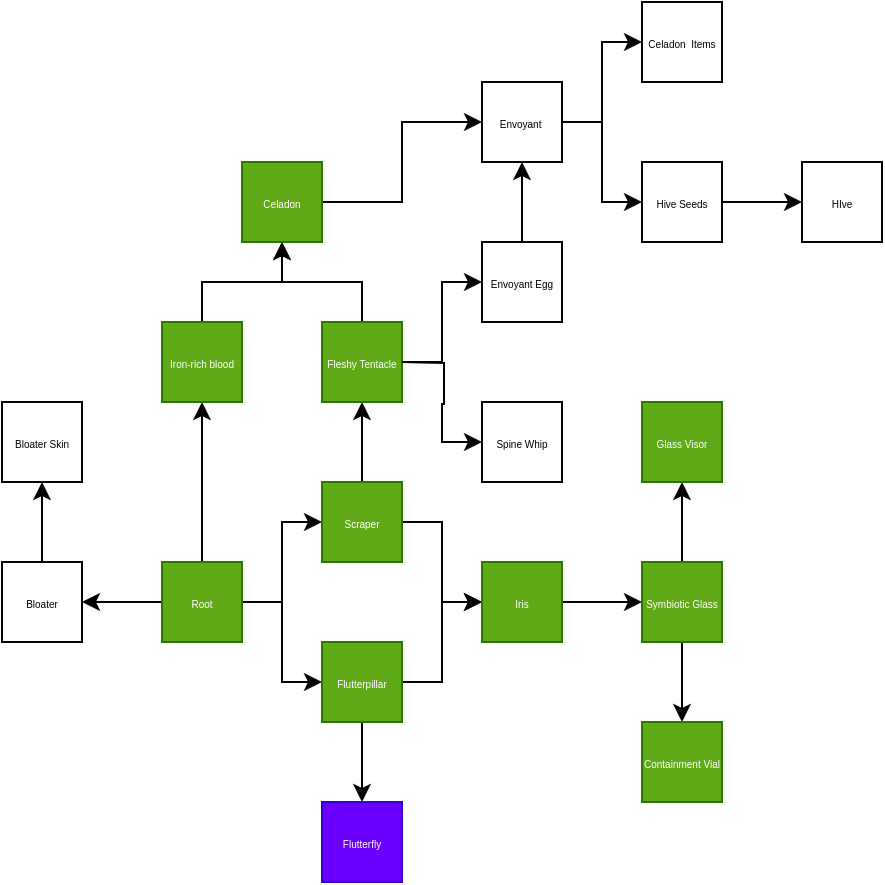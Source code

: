 <mxfile>
    <diagram id="VyMKmy9fbJkNHnWvZDM-" name="Page-1">
        <mxGraphModel dx="534" dy="1701" grid="1" gridSize="10" guides="1" tooltips="1" connect="1" arrows="1" fold="1" page="1" pageScale="1" pageWidth="827" pageHeight="1169" math="0" shadow="0">
            <root>
                <mxCell id="0"/>
                <mxCell id="1" parent="0"/>
                <mxCell id="qFfS1wxihUVJw3m_GyYS-9" style="edgeStyle=orthogonalEdgeStyle;rounded=0;orthogonalLoop=1;jettySize=auto;html=1;entryX=0;entryY=0.5;entryDx=0;entryDy=0;fontSize=5;" parent="1" source="qFfS1wxihUVJw3m_GyYS-1" target="qFfS1wxihUVJw3m_GyYS-2" edge="1">
                    <mxGeometry relative="1" as="geometry"/>
                </mxCell>
                <mxCell id="qFfS1wxihUVJw3m_GyYS-10" style="edgeStyle=orthogonalEdgeStyle;rounded=0;orthogonalLoop=1;jettySize=auto;html=1;entryX=0;entryY=0.5;entryDx=0;entryDy=0;fontSize=5;" parent="1" source="qFfS1wxihUVJw3m_GyYS-1" target="qFfS1wxihUVJw3m_GyYS-3" edge="1">
                    <mxGeometry relative="1" as="geometry"/>
                </mxCell>
                <mxCell id="qFfS1wxihUVJw3m_GyYS-16" value="" style="edgeStyle=orthogonalEdgeStyle;rounded=0;orthogonalLoop=1;jettySize=auto;html=1;fontSize=5;" parent="1" source="qFfS1wxihUVJw3m_GyYS-1" target="qFfS1wxihUVJw3m_GyYS-6" edge="1">
                    <mxGeometry relative="1" as="geometry"/>
                </mxCell>
                <mxCell id="6" value="" style="edgeStyle=none;html=1;" edge="1" parent="1" source="qFfS1wxihUVJw3m_GyYS-1" target="5">
                    <mxGeometry relative="1" as="geometry"/>
                </mxCell>
                <mxCell id="qFfS1wxihUVJw3m_GyYS-1" value="Root" style="rounded=0;whiteSpace=wrap;html=1;fontSize=5;fillColor=#60a917;fontColor=#ffffff;strokeColor=#2D7600;" parent="1" vertex="1">
                    <mxGeometry x="440" y="200" width="40" height="40" as="geometry"/>
                </mxCell>
                <mxCell id="qFfS1wxihUVJw3m_GyYS-11" style="edgeStyle=orthogonalEdgeStyle;rounded=0;orthogonalLoop=1;jettySize=auto;html=1;entryX=0;entryY=0.5;entryDx=0;entryDy=0;fontSize=5;" parent="1" source="qFfS1wxihUVJw3m_GyYS-2" target="qFfS1wxihUVJw3m_GyYS-5" edge="1">
                    <mxGeometry relative="1" as="geometry"/>
                </mxCell>
                <mxCell id="qFfS1wxihUVJw3m_GyYS-15" value="" style="edgeStyle=orthogonalEdgeStyle;rounded=0;orthogonalLoop=1;jettySize=auto;html=1;fontSize=5;" parent="1" source="qFfS1wxihUVJw3m_GyYS-2" target="qFfS1wxihUVJw3m_GyYS-7" edge="1">
                    <mxGeometry relative="1" as="geometry"/>
                </mxCell>
                <mxCell id="qFfS1wxihUVJw3m_GyYS-2" value="Scraper" style="rounded=0;whiteSpace=wrap;html=1;fontSize=5;fillColor=#60a917;fontColor=#ffffff;strokeColor=#2D7600;" parent="1" vertex="1">
                    <mxGeometry x="520" y="160" width="40" height="40" as="geometry"/>
                </mxCell>
                <mxCell id="qFfS1wxihUVJw3m_GyYS-12" style="edgeStyle=orthogonalEdgeStyle;rounded=0;orthogonalLoop=1;jettySize=auto;html=1;entryX=0;entryY=0.5;entryDx=0;entryDy=0;fontSize=5;" parent="1" source="qFfS1wxihUVJw3m_GyYS-3" target="qFfS1wxihUVJw3m_GyYS-5" edge="1">
                    <mxGeometry relative="1" as="geometry"/>
                </mxCell>
                <mxCell id="qFfS1wxihUVJw3m_GyYS-14" value="" style="edgeStyle=orthogonalEdgeStyle;rounded=0;orthogonalLoop=1;jettySize=auto;html=1;fontSize=5;" parent="1" source="qFfS1wxihUVJw3m_GyYS-3" target="qFfS1wxihUVJw3m_GyYS-4" edge="1">
                    <mxGeometry relative="1" as="geometry"/>
                </mxCell>
                <mxCell id="qFfS1wxihUVJw3m_GyYS-3" value="Flutterpillar" style="rounded=0;whiteSpace=wrap;html=1;fontSize=5;fillColor=#60a917;fontColor=#ffffff;strokeColor=#2D7600;" parent="1" vertex="1">
                    <mxGeometry x="520" y="240" width="40" height="40" as="geometry"/>
                </mxCell>
                <mxCell id="qFfS1wxihUVJw3m_GyYS-4" value="Flutterfly" style="rounded=0;whiteSpace=wrap;html=1;fontSize=5;fillColor=#6a00ff;fontColor=#ffffff;strokeColor=#3700CC;" parent="1" vertex="1">
                    <mxGeometry x="520" y="320" width="40" height="40" as="geometry"/>
                </mxCell>
                <mxCell id="qFfS1wxihUVJw3m_GyYS-13" style="edgeStyle=orthogonalEdgeStyle;rounded=0;orthogonalLoop=1;jettySize=auto;html=1;entryX=0;entryY=0.5;entryDx=0;entryDy=0;fontSize=5;" parent="1" source="qFfS1wxihUVJw3m_GyYS-5" target="qFfS1wxihUVJw3m_GyYS-8" edge="1">
                    <mxGeometry relative="1" as="geometry"/>
                </mxCell>
                <mxCell id="qFfS1wxihUVJw3m_GyYS-5" value="Iris" style="rounded=0;whiteSpace=wrap;html=1;fontSize=5;fillColor=#60a917;fontColor=#ffffff;strokeColor=#2D7600;" parent="1" vertex="1">
                    <mxGeometry x="600" y="200" width="40" height="40" as="geometry"/>
                </mxCell>
                <mxCell id="qFfS1wxihUVJw3m_GyYS-18" style="edgeStyle=orthogonalEdgeStyle;rounded=0;orthogonalLoop=1;jettySize=auto;html=1;entryX=0.5;entryY=1;entryDx=0;entryDy=0;fontSize=5;" parent="1" source="qFfS1wxihUVJw3m_GyYS-6" target="qFfS1wxihUVJw3m_GyYS-17" edge="1">
                    <mxGeometry relative="1" as="geometry"/>
                </mxCell>
                <mxCell id="qFfS1wxihUVJw3m_GyYS-6" value="Iron-rich blood" style="rounded=0;whiteSpace=wrap;html=1;fontSize=5;fillColor=#60a917;fontColor=#ffffff;strokeColor=#2D7600;" parent="1" vertex="1">
                    <mxGeometry x="440" y="80" width="40" height="40" as="geometry"/>
                </mxCell>
                <mxCell id="qFfS1wxihUVJw3m_GyYS-19" style="edgeStyle=orthogonalEdgeStyle;rounded=0;orthogonalLoop=1;jettySize=auto;html=1;entryX=0.5;entryY=1;entryDx=0;entryDy=0;fontSize=5;" parent="1" source="qFfS1wxihUVJw3m_GyYS-7" target="qFfS1wxihUVJw3m_GyYS-17" edge="1">
                    <mxGeometry relative="1" as="geometry"/>
                </mxCell>
                <mxCell id="qFfS1wxihUVJw3m_GyYS-21" value="" style="edgeStyle=orthogonalEdgeStyle;rounded=0;orthogonalLoop=1;jettySize=auto;html=1;fontSize=5;" parent="1" source="qFfS1wxihUVJw3m_GyYS-7" target="qFfS1wxihUVJw3m_GyYS-20" edge="1">
                    <mxGeometry relative="1" as="geometry"/>
                </mxCell>
                <mxCell id="qFfS1wxihUVJw3m_GyYS-7" value="Fleshy Tentacle" style="rounded=0;whiteSpace=wrap;html=1;fontSize=5;fillColor=#60a917;fontColor=#ffffff;strokeColor=#2D7600;" parent="1" vertex="1">
                    <mxGeometry x="520" y="80" width="40" height="40" as="geometry"/>
                </mxCell>
                <mxCell id="qFfS1wxihUVJw3m_GyYS-25" value="" style="edgeStyle=orthogonalEdgeStyle;rounded=0;orthogonalLoop=1;jettySize=auto;html=1;fontSize=5;" parent="1" source="qFfS1wxihUVJw3m_GyYS-8" target="qFfS1wxihUVJw3m_GyYS-24" edge="1">
                    <mxGeometry relative="1" as="geometry"/>
                </mxCell>
                <mxCell id="qFfS1wxihUVJw3m_GyYS-27" value="" style="edgeStyle=orthogonalEdgeStyle;rounded=0;orthogonalLoop=1;jettySize=auto;html=1;fontSize=5;" parent="1" source="qFfS1wxihUVJw3m_GyYS-8" target="qFfS1wxihUVJw3m_GyYS-26" edge="1">
                    <mxGeometry relative="1" as="geometry"/>
                </mxCell>
                <mxCell id="qFfS1wxihUVJw3m_GyYS-8" value="Symbiotic Glass" style="rounded=0;whiteSpace=wrap;html=1;fontSize=5;fillColor=#60a917;fontColor=#ffffff;strokeColor=#2D7600;" parent="1" vertex="1">
                    <mxGeometry x="680" y="200" width="40" height="40" as="geometry"/>
                </mxCell>
                <mxCell id="qFfS1wxihUVJw3m_GyYS-30" style="edgeStyle=orthogonalEdgeStyle;rounded=0;orthogonalLoop=1;jettySize=auto;html=1;entryX=0;entryY=0.5;entryDx=0;entryDy=0;fontSize=5;" parent="1" source="qFfS1wxihUVJw3m_GyYS-17" target="qFfS1wxihUVJw3m_GyYS-22" edge="1">
                    <mxGeometry relative="1" as="geometry"/>
                </mxCell>
                <mxCell id="qFfS1wxihUVJw3m_GyYS-17" value="Celadon" style="rounded=0;whiteSpace=wrap;html=1;fontSize=5;fillColor=#60a917;fontColor=#ffffff;strokeColor=#2D7600;" parent="1" vertex="1">
                    <mxGeometry x="480" width="40" height="40" as="geometry"/>
                </mxCell>
                <mxCell id="qFfS1wxihUVJw3m_GyYS-23" value="" style="edgeStyle=orthogonalEdgeStyle;rounded=0;orthogonalLoop=1;jettySize=auto;html=1;fontSize=5;" parent="1" source="qFfS1wxihUVJw3m_GyYS-20" target="qFfS1wxihUVJw3m_GyYS-22" edge="1">
                    <mxGeometry relative="1" as="geometry"/>
                </mxCell>
                <mxCell id="qFfS1wxihUVJw3m_GyYS-20" value="Envoyant Egg" style="rounded=0;whiteSpace=wrap;html=1;fontSize=5;" parent="1" vertex="1">
                    <mxGeometry x="600" y="40" width="40" height="40" as="geometry"/>
                </mxCell>
                <mxCell id="qFfS1wxihUVJw3m_GyYS-29" value="" style="edgeStyle=orthogonalEdgeStyle;rounded=0;orthogonalLoop=1;jettySize=auto;html=1;fontSize=5;" parent="1" source="qFfS1wxihUVJw3m_GyYS-22" target="qFfS1wxihUVJw3m_GyYS-28" edge="1">
                    <mxGeometry relative="1" as="geometry"/>
                </mxCell>
                <mxCell id="qFfS1wxihUVJw3m_GyYS-32" style="edgeStyle=orthogonalEdgeStyle;rounded=0;orthogonalLoop=1;jettySize=auto;html=1;entryX=0;entryY=0.5;entryDx=0;entryDy=0;fontSize=5;" parent="1" source="qFfS1wxihUVJw3m_GyYS-22" target="qFfS1wxihUVJw3m_GyYS-31" edge="1">
                    <mxGeometry relative="1" as="geometry"/>
                </mxCell>
                <mxCell id="qFfS1wxihUVJw3m_GyYS-22" value="Envoyant&amp;nbsp;" style="rounded=0;whiteSpace=wrap;html=1;fontSize=5;" parent="1" vertex="1">
                    <mxGeometry x="600" y="-40" width="40" height="40" as="geometry"/>
                </mxCell>
                <mxCell id="qFfS1wxihUVJw3m_GyYS-24" value="Containment Vial" style="rounded=0;whiteSpace=wrap;html=1;fontSize=5;fillColor=#60a917;fontColor=#ffffff;strokeColor=#2D7600;" parent="1" vertex="1">
                    <mxGeometry x="680" y="280" width="40" height="40" as="geometry"/>
                </mxCell>
                <mxCell id="qFfS1wxihUVJw3m_GyYS-26" value="Glass Visor" style="rounded=0;whiteSpace=wrap;html=1;fontSize=5;fillColor=#60a917;fontColor=#ffffff;strokeColor=#2D7600;" parent="1" vertex="1">
                    <mxGeometry x="680" y="120" width="40" height="40" as="geometry"/>
                </mxCell>
                <mxCell id="10" value="" style="edgeStyle=none;html=1;" edge="1" parent="1" source="qFfS1wxihUVJw3m_GyYS-28" target="9">
                    <mxGeometry relative="1" as="geometry"/>
                </mxCell>
                <mxCell id="qFfS1wxihUVJw3m_GyYS-28" value="Hive Seeds" style="rounded=0;whiteSpace=wrap;html=1;fontSize=5;" parent="1" vertex="1">
                    <mxGeometry x="680" width="40" height="40" as="geometry"/>
                </mxCell>
                <mxCell id="qFfS1wxihUVJw3m_GyYS-31" value="Celadon&amp;nbsp; Items" style="rounded=0;whiteSpace=wrap;html=1;fontSize=5;" parent="1" vertex="1">
                    <mxGeometry x="680" y="-80" width="40" height="40" as="geometry"/>
                </mxCell>
                <mxCell id="2" value="Spine Whip" style="rounded=0;whiteSpace=wrap;html=1;fontSize=5;" vertex="1" parent="1">
                    <mxGeometry x="600" y="120" width="40" height="40" as="geometry"/>
                </mxCell>
                <mxCell id="4" value="" style="edgeStyle=orthogonalEdgeStyle;rounded=0;orthogonalLoop=1;jettySize=auto;html=1;fontSize=5;entryX=0;entryY=0.5;entryDx=0;entryDy=0;" edge="1" parent="1" target="2">
                    <mxGeometry relative="1" as="geometry">
                        <mxPoint x="560" y="100" as="sourcePoint"/>
                        <mxPoint x="610" y="70.034" as="targetPoint"/>
                    </mxGeometry>
                </mxCell>
                <mxCell id="8" value="" style="edgeStyle=none;html=1;" edge="1" parent="1" source="5" target="7">
                    <mxGeometry relative="1" as="geometry"/>
                </mxCell>
                <mxCell id="5" value="Bloater" style="rounded=0;whiteSpace=wrap;html=1;fontSize=5;" vertex="1" parent="1">
                    <mxGeometry x="360" y="200" width="40" height="40" as="geometry"/>
                </mxCell>
                <mxCell id="7" value="Bloater Skin" style="rounded=0;whiteSpace=wrap;html=1;fontSize=5;" vertex="1" parent="1">
                    <mxGeometry x="360" y="120" width="40" height="40" as="geometry"/>
                </mxCell>
                <mxCell id="9" value="HIve" style="rounded=0;whiteSpace=wrap;html=1;fontSize=5;" vertex="1" parent="1">
                    <mxGeometry x="760" width="40" height="40" as="geometry"/>
                </mxCell>
            </root>
        </mxGraphModel>
    </diagram>
</mxfile>